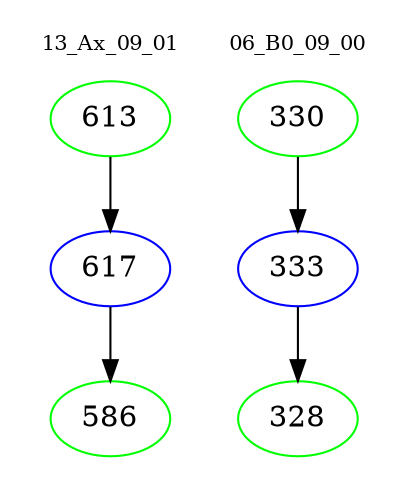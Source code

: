 digraph{
subgraph cluster_0 {
color = white
label = "13_Ax_09_01";
fontsize=10;
T0_613 [label="613", color="green"]
T0_613 -> T0_617 [color="black"]
T0_617 [label="617", color="blue"]
T0_617 -> T0_586 [color="black"]
T0_586 [label="586", color="green"]
}
subgraph cluster_1 {
color = white
label = "06_B0_09_00";
fontsize=10;
T1_330 [label="330", color="green"]
T1_330 -> T1_333 [color="black"]
T1_333 [label="333", color="blue"]
T1_333 -> T1_328 [color="black"]
T1_328 [label="328", color="green"]
}
}
